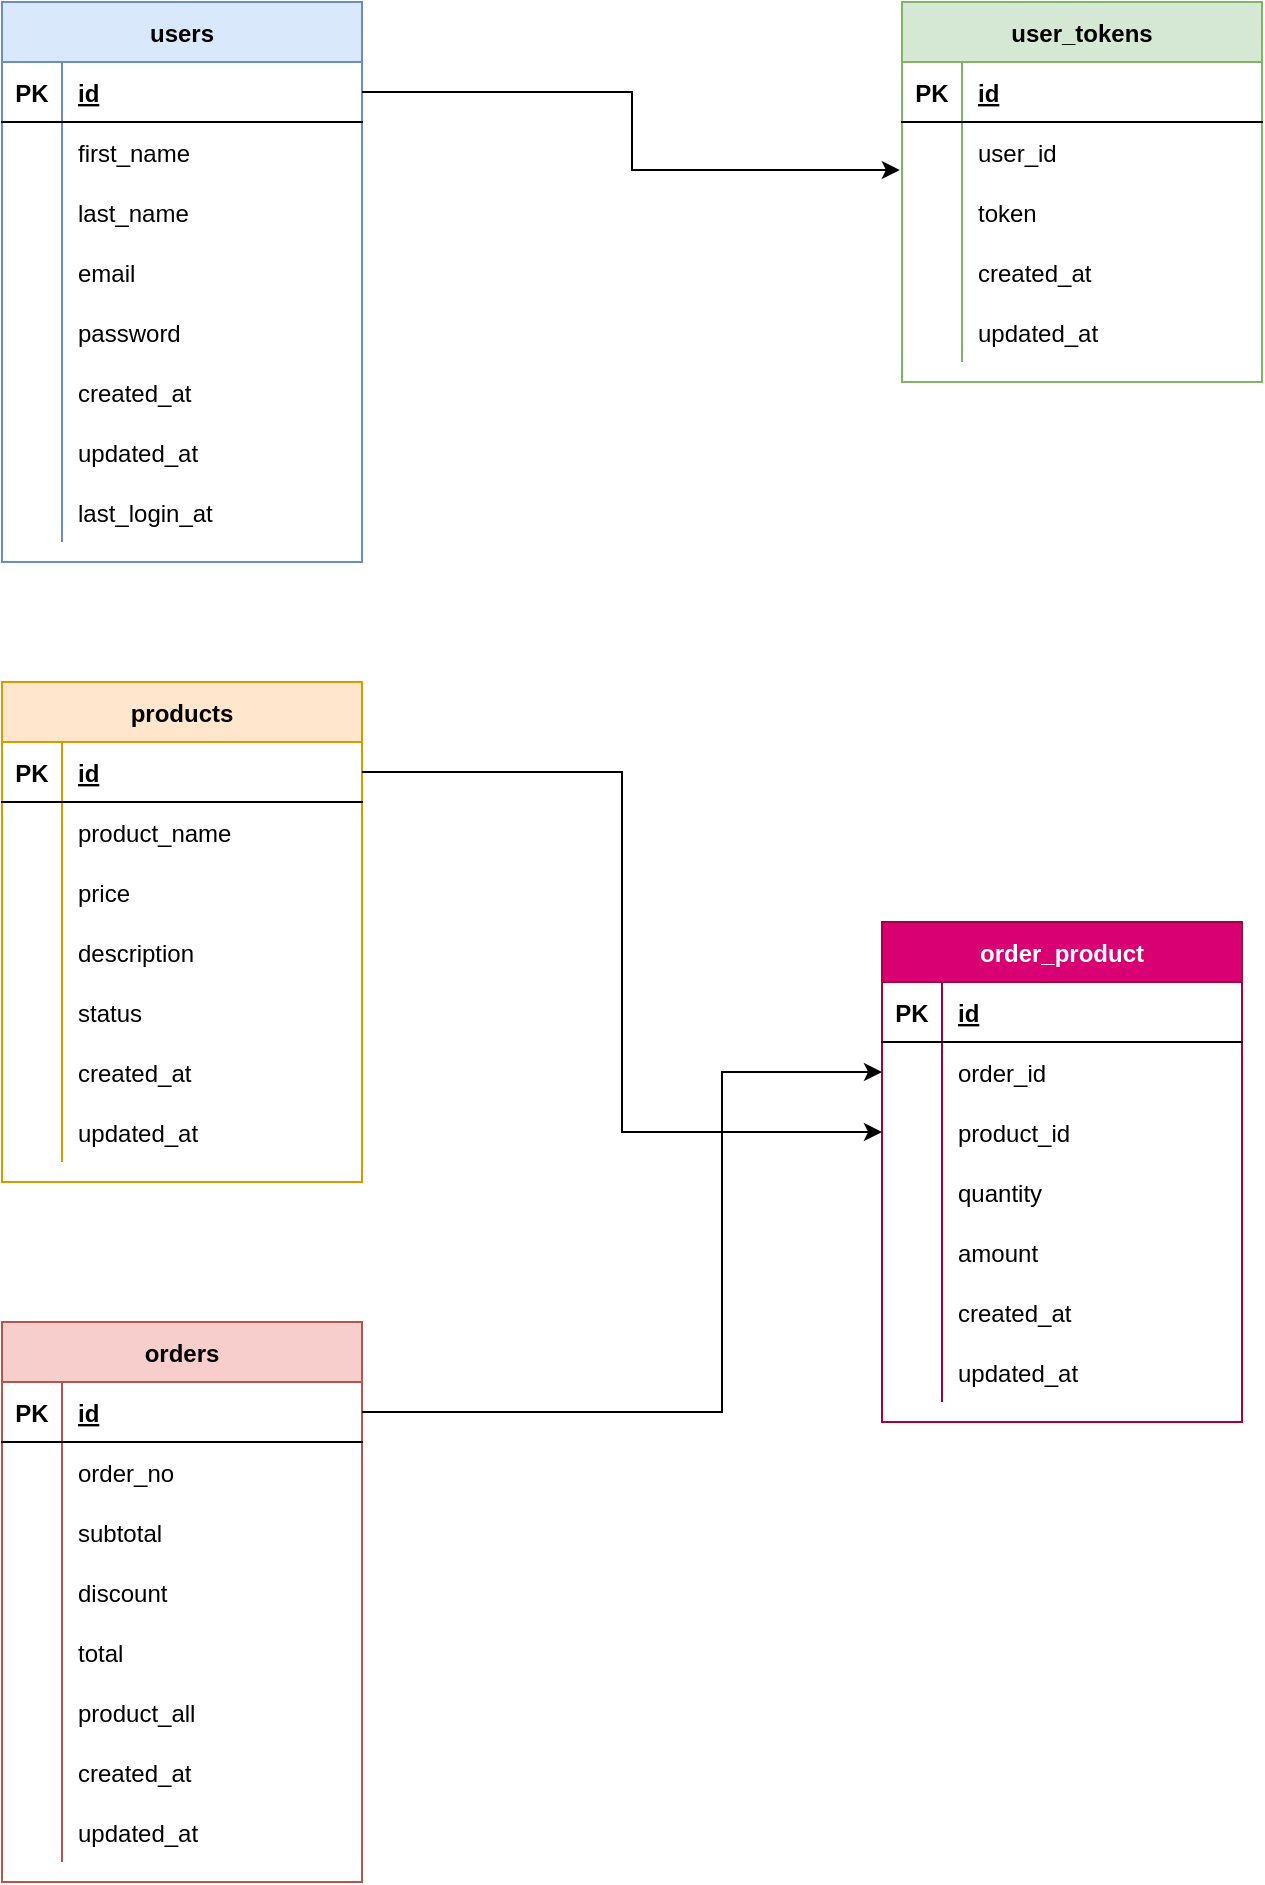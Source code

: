 <mxfile version="14.0.1" type="device"><diagram id="DrckvJwajh9rLquDDGyd" name="Page-1"><mxGraphModel dx="815" dy="413" grid="1" gridSize="10" guides="1" tooltips="1" connect="1" arrows="1" fold="1" page="1" pageScale="1" pageWidth="827" pageHeight="1169" math="0" shadow="0"><root><mxCell id="0"/><mxCell id="1" parent="0"/><mxCell id="rwX_MpKfvA4Z-yAMbCUO-1" value="users" style="shape=table;startSize=30;container=1;collapsible=1;childLayout=tableLayout;fixedRows=1;rowLines=0;fontStyle=1;align=center;resizeLast=1;fillColor=#dae8fc;strokeColor=#6c8ebf;" vertex="1" parent="1"><mxGeometry x="80" y="60" width="180" height="280" as="geometry"/></mxCell><mxCell id="rwX_MpKfvA4Z-yAMbCUO-2" value="" style="shape=partialRectangle;collapsible=0;dropTarget=0;pointerEvents=0;fillColor=none;top=0;left=0;bottom=1;right=0;points=[[0,0.5],[1,0.5]];portConstraint=eastwest;" vertex="1" parent="rwX_MpKfvA4Z-yAMbCUO-1"><mxGeometry y="30" width="180" height="30" as="geometry"/></mxCell><mxCell id="rwX_MpKfvA4Z-yAMbCUO-3" value="PK" style="shape=partialRectangle;connectable=0;fillColor=none;top=0;left=0;bottom=0;right=0;fontStyle=1;overflow=hidden;" vertex="1" parent="rwX_MpKfvA4Z-yAMbCUO-2"><mxGeometry width="30" height="30" as="geometry"/></mxCell><mxCell id="rwX_MpKfvA4Z-yAMbCUO-4" value="id" style="shape=partialRectangle;connectable=0;fillColor=none;top=0;left=0;bottom=0;right=0;align=left;spacingLeft=6;fontStyle=5;overflow=hidden;" vertex="1" parent="rwX_MpKfvA4Z-yAMbCUO-2"><mxGeometry x="30" width="150" height="30" as="geometry"/></mxCell><mxCell id="rwX_MpKfvA4Z-yAMbCUO-5" value="" style="shape=partialRectangle;collapsible=0;dropTarget=0;pointerEvents=0;fillColor=none;top=0;left=0;bottom=0;right=0;points=[[0,0.5],[1,0.5]];portConstraint=eastwest;" vertex="1" parent="rwX_MpKfvA4Z-yAMbCUO-1"><mxGeometry y="60" width="180" height="30" as="geometry"/></mxCell><mxCell id="rwX_MpKfvA4Z-yAMbCUO-6" value="" style="shape=partialRectangle;connectable=0;fillColor=none;top=0;left=0;bottom=0;right=0;editable=1;overflow=hidden;" vertex="1" parent="rwX_MpKfvA4Z-yAMbCUO-5"><mxGeometry width="30" height="30" as="geometry"/></mxCell><mxCell id="rwX_MpKfvA4Z-yAMbCUO-7" value="first_name" style="shape=partialRectangle;connectable=0;fillColor=none;top=0;left=0;bottom=0;right=0;align=left;spacingLeft=6;overflow=hidden;" vertex="1" parent="rwX_MpKfvA4Z-yAMbCUO-5"><mxGeometry x="30" width="150" height="30" as="geometry"/></mxCell><mxCell id="rwX_MpKfvA4Z-yAMbCUO-8" value="" style="shape=partialRectangle;collapsible=0;dropTarget=0;pointerEvents=0;fillColor=none;top=0;left=0;bottom=0;right=0;points=[[0,0.5],[1,0.5]];portConstraint=eastwest;" vertex="1" parent="rwX_MpKfvA4Z-yAMbCUO-1"><mxGeometry y="90" width="180" height="30" as="geometry"/></mxCell><mxCell id="rwX_MpKfvA4Z-yAMbCUO-9" value="" style="shape=partialRectangle;connectable=0;fillColor=none;top=0;left=0;bottom=0;right=0;editable=1;overflow=hidden;" vertex="1" parent="rwX_MpKfvA4Z-yAMbCUO-8"><mxGeometry width="30" height="30" as="geometry"/></mxCell><mxCell id="rwX_MpKfvA4Z-yAMbCUO-10" value="last_name" style="shape=partialRectangle;connectable=0;fillColor=none;top=0;left=0;bottom=0;right=0;align=left;spacingLeft=6;overflow=hidden;" vertex="1" parent="rwX_MpKfvA4Z-yAMbCUO-8"><mxGeometry x="30" width="150" height="30" as="geometry"/></mxCell><mxCell id="rwX_MpKfvA4Z-yAMbCUO-11" value="" style="shape=partialRectangle;collapsible=0;dropTarget=0;pointerEvents=0;fillColor=none;top=0;left=0;bottom=0;right=0;points=[[0,0.5],[1,0.5]];portConstraint=eastwest;" vertex="1" parent="rwX_MpKfvA4Z-yAMbCUO-1"><mxGeometry y="120" width="180" height="30" as="geometry"/></mxCell><mxCell id="rwX_MpKfvA4Z-yAMbCUO-12" value="" style="shape=partialRectangle;connectable=0;fillColor=none;top=0;left=0;bottom=0;right=0;editable=1;overflow=hidden;" vertex="1" parent="rwX_MpKfvA4Z-yAMbCUO-11"><mxGeometry width="30" height="30" as="geometry"/></mxCell><mxCell id="rwX_MpKfvA4Z-yAMbCUO-13" value="email" style="shape=partialRectangle;connectable=0;fillColor=none;top=0;left=0;bottom=0;right=0;align=left;spacingLeft=6;overflow=hidden;" vertex="1" parent="rwX_MpKfvA4Z-yAMbCUO-11"><mxGeometry x="30" width="150" height="30" as="geometry"/></mxCell><mxCell id="rwX_MpKfvA4Z-yAMbCUO-27" value="" style="shape=partialRectangle;collapsible=0;dropTarget=0;pointerEvents=0;fillColor=none;top=0;left=0;bottom=0;right=0;points=[[0,0.5],[1,0.5]];portConstraint=eastwest;" vertex="1" parent="rwX_MpKfvA4Z-yAMbCUO-1"><mxGeometry y="150" width="180" height="30" as="geometry"/></mxCell><mxCell id="rwX_MpKfvA4Z-yAMbCUO-28" value="" style="shape=partialRectangle;connectable=0;fillColor=none;top=0;left=0;bottom=0;right=0;editable=1;overflow=hidden;" vertex="1" parent="rwX_MpKfvA4Z-yAMbCUO-27"><mxGeometry width="30" height="30" as="geometry"/></mxCell><mxCell id="rwX_MpKfvA4Z-yAMbCUO-29" value="password" style="shape=partialRectangle;connectable=0;fillColor=none;top=0;left=0;bottom=0;right=0;align=left;spacingLeft=6;overflow=hidden;" vertex="1" parent="rwX_MpKfvA4Z-yAMbCUO-27"><mxGeometry x="30" width="150" height="30" as="geometry"/></mxCell><mxCell id="rwX_MpKfvA4Z-yAMbCUO-30" value="" style="shape=partialRectangle;collapsible=0;dropTarget=0;pointerEvents=0;fillColor=none;top=0;left=0;bottom=0;right=0;points=[[0,0.5],[1,0.5]];portConstraint=eastwest;" vertex="1" parent="rwX_MpKfvA4Z-yAMbCUO-1"><mxGeometry y="180" width="180" height="30" as="geometry"/></mxCell><mxCell id="rwX_MpKfvA4Z-yAMbCUO-31" value="" style="shape=partialRectangle;connectable=0;fillColor=none;top=0;left=0;bottom=0;right=0;editable=1;overflow=hidden;" vertex="1" parent="rwX_MpKfvA4Z-yAMbCUO-30"><mxGeometry width="30" height="30" as="geometry"/></mxCell><mxCell id="rwX_MpKfvA4Z-yAMbCUO-32" value="created_at" style="shape=partialRectangle;connectable=0;fillColor=none;top=0;left=0;bottom=0;right=0;align=left;spacingLeft=6;overflow=hidden;" vertex="1" parent="rwX_MpKfvA4Z-yAMbCUO-30"><mxGeometry x="30" width="150" height="30" as="geometry"/></mxCell><mxCell id="rwX_MpKfvA4Z-yAMbCUO-33" value="" style="shape=partialRectangle;collapsible=0;dropTarget=0;pointerEvents=0;fillColor=none;top=0;left=0;bottom=0;right=0;points=[[0,0.5],[1,0.5]];portConstraint=eastwest;" vertex="1" parent="rwX_MpKfvA4Z-yAMbCUO-1"><mxGeometry y="210" width="180" height="30" as="geometry"/></mxCell><mxCell id="rwX_MpKfvA4Z-yAMbCUO-34" value="" style="shape=partialRectangle;connectable=0;fillColor=none;top=0;left=0;bottom=0;right=0;editable=1;overflow=hidden;" vertex="1" parent="rwX_MpKfvA4Z-yAMbCUO-33"><mxGeometry width="30" height="30" as="geometry"/></mxCell><mxCell id="rwX_MpKfvA4Z-yAMbCUO-35" value="updated_at" style="shape=partialRectangle;connectable=0;fillColor=none;top=0;left=0;bottom=0;right=0;align=left;spacingLeft=6;overflow=hidden;" vertex="1" parent="rwX_MpKfvA4Z-yAMbCUO-33"><mxGeometry x="30" width="150" height="30" as="geometry"/></mxCell><mxCell id="rwX_MpKfvA4Z-yAMbCUO-36" value="" style="shape=partialRectangle;collapsible=0;dropTarget=0;pointerEvents=0;fillColor=none;top=0;left=0;bottom=0;right=0;points=[[0,0.5],[1,0.5]];portConstraint=eastwest;" vertex="1" parent="rwX_MpKfvA4Z-yAMbCUO-1"><mxGeometry y="240" width="180" height="30" as="geometry"/></mxCell><mxCell id="rwX_MpKfvA4Z-yAMbCUO-37" value="" style="shape=partialRectangle;connectable=0;fillColor=none;top=0;left=0;bottom=0;right=0;editable=1;overflow=hidden;" vertex="1" parent="rwX_MpKfvA4Z-yAMbCUO-36"><mxGeometry width="30" height="30" as="geometry"/></mxCell><mxCell id="rwX_MpKfvA4Z-yAMbCUO-38" value="last_login_at" style="shape=partialRectangle;connectable=0;fillColor=none;top=0;left=0;bottom=0;right=0;align=left;spacingLeft=6;overflow=hidden;" vertex="1" parent="rwX_MpKfvA4Z-yAMbCUO-36"><mxGeometry x="30" width="150" height="30" as="geometry"/></mxCell><mxCell id="rwX_MpKfvA4Z-yAMbCUO-14" value="user_tokens" style="shape=table;startSize=30;container=1;collapsible=1;childLayout=tableLayout;fixedRows=1;rowLines=0;fontStyle=1;align=center;resizeLast=1;fillColor=#d5e8d4;strokeColor=#82b366;" vertex="1" parent="1"><mxGeometry x="530" y="60" width="180" height="190" as="geometry"/></mxCell><mxCell id="rwX_MpKfvA4Z-yAMbCUO-15" value="" style="shape=partialRectangle;collapsible=0;dropTarget=0;pointerEvents=0;fillColor=none;top=0;left=0;bottom=1;right=0;points=[[0,0.5],[1,0.5]];portConstraint=eastwest;" vertex="1" parent="rwX_MpKfvA4Z-yAMbCUO-14"><mxGeometry y="30" width="180" height="30" as="geometry"/></mxCell><mxCell id="rwX_MpKfvA4Z-yAMbCUO-16" value="PK" style="shape=partialRectangle;connectable=0;fillColor=none;top=0;left=0;bottom=0;right=0;fontStyle=1;overflow=hidden;" vertex="1" parent="rwX_MpKfvA4Z-yAMbCUO-15"><mxGeometry width="30" height="30" as="geometry"/></mxCell><mxCell id="rwX_MpKfvA4Z-yAMbCUO-17" value="id" style="shape=partialRectangle;connectable=0;fillColor=none;top=0;left=0;bottom=0;right=0;align=left;spacingLeft=6;fontStyle=5;overflow=hidden;" vertex="1" parent="rwX_MpKfvA4Z-yAMbCUO-15"><mxGeometry x="30" width="150" height="30" as="geometry"/></mxCell><mxCell id="rwX_MpKfvA4Z-yAMbCUO-18" value="" style="shape=partialRectangle;collapsible=0;dropTarget=0;pointerEvents=0;fillColor=none;top=0;left=0;bottom=0;right=0;points=[[0,0.5],[1,0.5]];portConstraint=eastwest;" vertex="1" parent="rwX_MpKfvA4Z-yAMbCUO-14"><mxGeometry y="60" width="180" height="30" as="geometry"/></mxCell><mxCell id="rwX_MpKfvA4Z-yAMbCUO-19" value="" style="shape=partialRectangle;connectable=0;fillColor=none;top=0;left=0;bottom=0;right=0;editable=1;overflow=hidden;" vertex="1" parent="rwX_MpKfvA4Z-yAMbCUO-18"><mxGeometry width="30" height="30" as="geometry"/></mxCell><mxCell id="rwX_MpKfvA4Z-yAMbCUO-20" value="user_id" style="shape=partialRectangle;connectable=0;fillColor=none;top=0;left=0;bottom=0;right=0;align=left;spacingLeft=6;overflow=hidden;" vertex="1" parent="rwX_MpKfvA4Z-yAMbCUO-18"><mxGeometry x="30" width="150" height="30" as="geometry"/></mxCell><mxCell id="rwX_MpKfvA4Z-yAMbCUO-21" value="" style="shape=partialRectangle;collapsible=0;dropTarget=0;pointerEvents=0;fillColor=none;top=0;left=0;bottom=0;right=0;points=[[0,0.5],[1,0.5]];portConstraint=eastwest;" vertex="1" parent="rwX_MpKfvA4Z-yAMbCUO-14"><mxGeometry y="90" width="180" height="30" as="geometry"/></mxCell><mxCell id="rwX_MpKfvA4Z-yAMbCUO-22" value="" style="shape=partialRectangle;connectable=0;fillColor=none;top=0;left=0;bottom=0;right=0;editable=1;overflow=hidden;" vertex="1" parent="rwX_MpKfvA4Z-yAMbCUO-21"><mxGeometry width="30" height="30" as="geometry"/></mxCell><mxCell id="rwX_MpKfvA4Z-yAMbCUO-23" value="token" style="shape=partialRectangle;connectable=0;fillColor=none;top=0;left=0;bottom=0;right=0;align=left;spacingLeft=6;overflow=hidden;" vertex="1" parent="rwX_MpKfvA4Z-yAMbCUO-21"><mxGeometry x="30" width="150" height="30" as="geometry"/></mxCell><mxCell id="rwX_MpKfvA4Z-yAMbCUO-24" value="" style="shape=partialRectangle;collapsible=0;dropTarget=0;pointerEvents=0;fillColor=none;top=0;left=0;bottom=0;right=0;points=[[0,0.5],[1,0.5]];portConstraint=eastwest;" vertex="1" parent="rwX_MpKfvA4Z-yAMbCUO-14"><mxGeometry y="120" width="180" height="30" as="geometry"/></mxCell><mxCell id="rwX_MpKfvA4Z-yAMbCUO-25" value="" style="shape=partialRectangle;connectable=0;fillColor=none;top=0;left=0;bottom=0;right=0;editable=1;overflow=hidden;" vertex="1" parent="rwX_MpKfvA4Z-yAMbCUO-24"><mxGeometry width="30" height="30" as="geometry"/></mxCell><mxCell id="rwX_MpKfvA4Z-yAMbCUO-26" value="created_at" style="shape=partialRectangle;connectable=0;fillColor=none;top=0;left=0;bottom=0;right=0;align=left;spacingLeft=6;overflow=hidden;" vertex="1" parent="rwX_MpKfvA4Z-yAMbCUO-24"><mxGeometry x="30" width="150" height="30" as="geometry"/></mxCell><mxCell id="rwX_MpKfvA4Z-yAMbCUO-39" value="" style="shape=partialRectangle;collapsible=0;dropTarget=0;pointerEvents=0;fillColor=none;top=0;left=0;bottom=0;right=0;points=[[0,0.5],[1,0.5]];portConstraint=eastwest;" vertex="1" parent="rwX_MpKfvA4Z-yAMbCUO-14"><mxGeometry y="150" width="180" height="30" as="geometry"/></mxCell><mxCell id="rwX_MpKfvA4Z-yAMbCUO-40" value="" style="shape=partialRectangle;connectable=0;fillColor=none;top=0;left=0;bottom=0;right=0;editable=1;overflow=hidden;" vertex="1" parent="rwX_MpKfvA4Z-yAMbCUO-39"><mxGeometry width="30" height="30" as="geometry"/></mxCell><mxCell id="rwX_MpKfvA4Z-yAMbCUO-41" value="updated_at" style="shape=partialRectangle;connectable=0;fillColor=none;top=0;left=0;bottom=0;right=0;align=left;spacingLeft=6;overflow=hidden;" vertex="1" parent="rwX_MpKfvA4Z-yAMbCUO-39"><mxGeometry x="30" width="150" height="30" as="geometry"/></mxCell><mxCell id="rwX_MpKfvA4Z-yAMbCUO-68" value="products" style="shape=table;startSize=30;container=1;collapsible=1;childLayout=tableLayout;fixedRows=1;rowLines=0;fontStyle=1;align=center;resizeLast=1;fillColor=#ffe6cc;strokeColor=#d79b00;" vertex="1" parent="1"><mxGeometry x="80" y="400" width="180" height="250" as="geometry"/></mxCell><mxCell id="rwX_MpKfvA4Z-yAMbCUO-69" value="" style="shape=partialRectangle;collapsible=0;dropTarget=0;pointerEvents=0;fillColor=none;top=0;left=0;bottom=1;right=0;points=[[0,0.5],[1,0.5]];portConstraint=eastwest;" vertex="1" parent="rwX_MpKfvA4Z-yAMbCUO-68"><mxGeometry y="30" width="180" height="30" as="geometry"/></mxCell><mxCell id="rwX_MpKfvA4Z-yAMbCUO-70" value="PK" style="shape=partialRectangle;connectable=0;fillColor=none;top=0;left=0;bottom=0;right=0;fontStyle=1;overflow=hidden;" vertex="1" parent="rwX_MpKfvA4Z-yAMbCUO-69"><mxGeometry width="30" height="30" as="geometry"/></mxCell><mxCell id="rwX_MpKfvA4Z-yAMbCUO-71" value="id" style="shape=partialRectangle;connectable=0;fillColor=none;top=0;left=0;bottom=0;right=0;align=left;spacingLeft=6;fontStyle=5;overflow=hidden;" vertex="1" parent="rwX_MpKfvA4Z-yAMbCUO-69"><mxGeometry x="30" width="150" height="30" as="geometry"/></mxCell><mxCell id="rwX_MpKfvA4Z-yAMbCUO-72" value="" style="shape=partialRectangle;collapsible=0;dropTarget=0;pointerEvents=0;fillColor=none;top=0;left=0;bottom=0;right=0;points=[[0,0.5],[1,0.5]];portConstraint=eastwest;" vertex="1" parent="rwX_MpKfvA4Z-yAMbCUO-68"><mxGeometry y="60" width="180" height="30" as="geometry"/></mxCell><mxCell id="rwX_MpKfvA4Z-yAMbCUO-73" value="" style="shape=partialRectangle;connectable=0;fillColor=none;top=0;left=0;bottom=0;right=0;editable=1;overflow=hidden;" vertex="1" parent="rwX_MpKfvA4Z-yAMbCUO-72"><mxGeometry width="30" height="30" as="geometry"/></mxCell><mxCell id="rwX_MpKfvA4Z-yAMbCUO-74" value="product_name" style="shape=partialRectangle;connectable=0;fillColor=none;top=0;left=0;bottom=0;right=0;align=left;spacingLeft=6;overflow=hidden;" vertex="1" parent="rwX_MpKfvA4Z-yAMbCUO-72"><mxGeometry x="30" width="150" height="30" as="geometry"/></mxCell><mxCell id="rwX_MpKfvA4Z-yAMbCUO-75" value="" style="shape=partialRectangle;collapsible=0;dropTarget=0;pointerEvents=0;fillColor=none;top=0;left=0;bottom=0;right=0;points=[[0,0.5],[1,0.5]];portConstraint=eastwest;" vertex="1" parent="rwX_MpKfvA4Z-yAMbCUO-68"><mxGeometry y="90" width="180" height="30" as="geometry"/></mxCell><mxCell id="rwX_MpKfvA4Z-yAMbCUO-76" value="" style="shape=partialRectangle;connectable=0;fillColor=none;top=0;left=0;bottom=0;right=0;editable=1;overflow=hidden;" vertex="1" parent="rwX_MpKfvA4Z-yAMbCUO-75"><mxGeometry width="30" height="30" as="geometry"/></mxCell><mxCell id="rwX_MpKfvA4Z-yAMbCUO-77" value="price" style="shape=partialRectangle;connectable=0;fillColor=none;top=0;left=0;bottom=0;right=0;align=left;spacingLeft=6;overflow=hidden;" vertex="1" parent="rwX_MpKfvA4Z-yAMbCUO-75"><mxGeometry x="30" width="150" height="30" as="geometry"/></mxCell><mxCell id="rwX_MpKfvA4Z-yAMbCUO-78" value="" style="shape=partialRectangle;collapsible=0;dropTarget=0;pointerEvents=0;fillColor=none;top=0;left=0;bottom=0;right=0;points=[[0,0.5],[1,0.5]];portConstraint=eastwest;" vertex="1" parent="rwX_MpKfvA4Z-yAMbCUO-68"><mxGeometry y="120" width="180" height="30" as="geometry"/></mxCell><mxCell id="rwX_MpKfvA4Z-yAMbCUO-79" value="" style="shape=partialRectangle;connectable=0;fillColor=none;top=0;left=0;bottom=0;right=0;editable=1;overflow=hidden;" vertex="1" parent="rwX_MpKfvA4Z-yAMbCUO-78"><mxGeometry width="30" height="30" as="geometry"/></mxCell><mxCell id="rwX_MpKfvA4Z-yAMbCUO-80" value="description" style="shape=partialRectangle;connectable=0;fillColor=none;top=0;left=0;bottom=0;right=0;align=left;spacingLeft=6;overflow=hidden;" vertex="1" parent="rwX_MpKfvA4Z-yAMbCUO-78"><mxGeometry x="30" width="150" height="30" as="geometry"/></mxCell><mxCell id="rwX_MpKfvA4Z-yAMbCUO-81" value="" style="shape=partialRectangle;collapsible=0;dropTarget=0;pointerEvents=0;fillColor=none;top=0;left=0;bottom=0;right=0;points=[[0,0.5],[1,0.5]];portConstraint=eastwest;" vertex="1" parent="rwX_MpKfvA4Z-yAMbCUO-68"><mxGeometry y="150" width="180" height="30" as="geometry"/></mxCell><mxCell id="rwX_MpKfvA4Z-yAMbCUO-82" value="" style="shape=partialRectangle;connectable=0;fillColor=none;top=0;left=0;bottom=0;right=0;editable=1;overflow=hidden;" vertex="1" parent="rwX_MpKfvA4Z-yAMbCUO-81"><mxGeometry width="30" height="30" as="geometry"/></mxCell><mxCell id="rwX_MpKfvA4Z-yAMbCUO-83" value="status" style="shape=partialRectangle;connectable=0;fillColor=none;top=0;left=0;bottom=0;right=0;align=left;spacingLeft=6;overflow=hidden;" vertex="1" parent="rwX_MpKfvA4Z-yAMbCUO-81"><mxGeometry x="30" width="150" height="30" as="geometry"/></mxCell><mxCell id="rwX_MpKfvA4Z-yAMbCUO-84" value="" style="shape=partialRectangle;collapsible=0;dropTarget=0;pointerEvents=0;fillColor=none;top=0;left=0;bottom=0;right=0;points=[[0,0.5],[1,0.5]];portConstraint=eastwest;" vertex="1" parent="rwX_MpKfvA4Z-yAMbCUO-68"><mxGeometry y="180" width="180" height="30" as="geometry"/></mxCell><mxCell id="rwX_MpKfvA4Z-yAMbCUO-85" value="" style="shape=partialRectangle;connectable=0;fillColor=none;top=0;left=0;bottom=0;right=0;editable=1;overflow=hidden;" vertex="1" parent="rwX_MpKfvA4Z-yAMbCUO-84"><mxGeometry width="30" height="30" as="geometry"/></mxCell><mxCell id="rwX_MpKfvA4Z-yAMbCUO-86" value="created_at" style="shape=partialRectangle;connectable=0;fillColor=none;top=0;left=0;bottom=0;right=0;align=left;spacingLeft=6;overflow=hidden;" vertex="1" parent="rwX_MpKfvA4Z-yAMbCUO-84"><mxGeometry x="30" width="150" height="30" as="geometry"/></mxCell><mxCell id="rwX_MpKfvA4Z-yAMbCUO-106" value="" style="shape=partialRectangle;collapsible=0;dropTarget=0;pointerEvents=0;fillColor=none;top=0;left=0;bottom=0;right=0;points=[[0,0.5],[1,0.5]];portConstraint=eastwest;" vertex="1" parent="rwX_MpKfvA4Z-yAMbCUO-68"><mxGeometry y="210" width="180" height="30" as="geometry"/></mxCell><mxCell id="rwX_MpKfvA4Z-yAMbCUO-107" value="" style="shape=partialRectangle;connectable=0;fillColor=none;top=0;left=0;bottom=0;right=0;editable=1;overflow=hidden;" vertex="1" parent="rwX_MpKfvA4Z-yAMbCUO-106"><mxGeometry width="30" height="30" as="geometry"/></mxCell><mxCell id="rwX_MpKfvA4Z-yAMbCUO-108" value="updated_at" style="shape=partialRectangle;connectable=0;fillColor=none;top=0;left=0;bottom=0;right=0;align=left;spacingLeft=6;overflow=hidden;" vertex="1" parent="rwX_MpKfvA4Z-yAMbCUO-106"><mxGeometry x="30" width="150" height="30" as="geometry"/></mxCell><mxCell id="rwX_MpKfvA4Z-yAMbCUO-109" value="orders" style="shape=table;startSize=30;container=1;collapsible=1;childLayout=tableLayout;fixedRows=1;rowLines=0;fontStyle=1;align=center;resizeLast=1;fillColor=#f8cecc;strokeColor=#b85450;" vertex="1" parent="1"><mxGeometry x="80" y="720" width="180" height="280" as="geometry"/></mxCell><mxCell id="rwX_MpKfvA4Z-yAMbCUO-110" value="" style="shape=partialRectangle;collapsible=0;dropTarget=0;pointerEvents=0;fillColor=none;top=0;left=0;bottom=1;right=0;points=[[0,0.5],[1,0.5]];portConstraint=eastwest;" vertex="1" parent="rwX_MpKfvA4Z-yAMbCUO-109"><mxGeometry y="30" width="180" height="30" as="geometry"/></mxCell><mxCell id="rwX_MpKfvA4Z-yAMbCUO-111" value="PK" style="shape=partialRectangle;connectable=0;fillColor=none;top=0;left=0;bottom=0;right=0;fontStyle=1;overflow=hidden;" vertex="1" parent="rwX_MpKfvA4Z-yAMbCUO-110"><mxGeometry width="30" height="30" as="geometry"/></mxCell><mxCell id="rwX_MpKfvA4Z-yAMbCUO-112" value="id" style="shape=partialRectangle;connectable=0;fillColor=none;top=0;left=0;bottom=0;right=0;align=left;spacingLeft=6;fontStyle=5;overflow=hidden;" vertex="1" parent="rwX_MpKfvA4Z-yAMbCUO-110"><mxGeometry x="30" width="150" height="30" as="geometry"/></mxCell><mxCell id="rwX_MpKfvA4Z-yAMbCUO-113" value="" style="shape=partialRectangle;collapsible=0;dropTarget=0;pointerEvents=0;fillColor=none;top=0;left=0;bottom=0;right=0;points=[[0,0.5],[1,0.5]];portConstraint=eastwest;" vertex="1" parent="rwX_MpKfvA4Z-yAMbCUO-109"><mxGeometry y="60" width="180" height="30" as="geometry"/></mxCell><mxCell id="rwX_MpKfvA4Z-yAMbCUO-114" value="" style="shape=partialRectangle;connectable=0;fillColor=none;top=0;left=0;bottom=0;right=0;editable=1;overflow=hidden;" vertex="1" parent="rwX_MpKfvA4Z-yAMbCUO-113"><mxGeometry width="30" height="30" as="geometry"/></mxCell><mxCell id="rwX_MpKfvA4Z-yAMbCUO-115" value="order_no" style="shape=partialRectangle;connectable=0;fillColor=none;top=0;left=0;bottom=0;right=0;align=left;spacingLeft=6;overflow=hidden;" vertex="1" parent="rwX_MpKfvA4Z-yAMbCUO-113"><mxGeometry x="30" width="150" height="30" as="geometry"/></mxCell><mxCell id="rwX_MpKfvA4Z-yAMbCUO-116" value="" style="shape=partialRectangle;collapsible=0;dropTarget=0;pointerEvents=0;fillColor=none;top=0;left=0;bottom=0;right=0;points=[[0,0.5],[1,0.5]];portConstraint=eastwest;" vertex="1" parent="rwX_MpKfvA4Z-yAMbCUO-109"><mxGeometry y="90" width="180" height="30" as="geometry"/></mxCell><mxCell id="rwX_MpKfvA4Z-yAMbCUO-117" value="" style="shape=partialRectangle;connectable=0;fillColor=none;top=0;left=0;bottom=0;right=0;editable=1;overflow=hidden;" vertex="1" parent="rwX_MpKfvA4Z-yAMbCUO-116"><mxGeometry width="30" height="30" as="geometry"/></mxCell><mxCell id="rwX_MpKfvA4Z-yAMbCUO-118" value="subtotal" style="shape=partialRectangle;connectable=0;fillColor=none;top=0;left=0;bottom=0;right=0;align=left;spacingLeft=6;overflow=hidden;" vertex="1" parent="rwX_MpKfvA4Z-yAMbCUO-116"><mxGeometry x="30" width="150" height="30" as="geometry"/></mxCell><mxCell id="rwX_MpKfvA4Z-yAMbCUO-119" value="" style="shape=partialRectangle;collapsible=0;dropTarget=0;pointerEvents=0;fillColor=none;top=0;left=0;bottom=0;right=0;points=[[0,0.5],[1,0.5]];portConstraint=eastwest;" vertex="1" parent="rwX_MpKfvA4Z-yAMbCUO-109"><mxGeometry y="120" width="180" height="30" as="geometry"/></mxCell><mxCell id="rwX_MpKfvA4Z-yAMbCUO-120" value="" style="shape=partialRectangle;connectable=0;fillColor=none;top=0;left=0;bottom=0;right=0;editable=1;overflow=hidden;" vertex="1" parent="rwX_MpKfvA4Z-yAMbCUO-119"><mxGeometry width="30" height="30" as="geometry"/></mxCell><mxCell id="rwX_MpKfvA4Z-yAMbCUO-121" value="discount" style="shape=partialRectangle;connectable=0;fillColor=none;top=0;left=0;bottom=0;right=0;align=left;spacingLeft=6;overflow=hidden;" vertex="1" parent="rwX_MpKfvA4Z-yAMbCUO-119"><mxGeometry x="30" width="150" height="30" as="geometry"/></mxCell><mxCell id="rwX_MpKfvA4Z-yAMbCUO-122" value="" style="shape=partialRectangle;collapsible=0;dropTarget=0;pointerEvents=0;fillColor=none;top=0;left=0;bottom=0;right=0;points=[[0,0.5],[1,0.5]];portConstraint=eastwest;" vertex="1" parent="rwX_MpKfvA4Z-yAMbCUO-109"><mxGeometry y="150" width="180" height="30" as="geometry"/></mxCell><mxCell id="rwX_MpKfvA4Z-yAMbCUO-123" value="" style="shape=partialRectangle;connectable=0;fillColor=none;top=0;left=0;bottom=0;right=0;editable=1;overflow=hidden;" vertex="1" parent="rwX_MpKfvA4Z-yAMbCUO-122"><mxGeometry width="30" height="30" as="geometry"/></mxCell><mxCell id="rwX_MpKfvA4Z-yAMbCUO-124" value="total" style="shape=partialRectangle;connectable=0;fillColor=none;top=0;left=0;bottom=0;right=0;align=left;spacingLeft=6;overflow=hidden;" vertex="1" parent="rwX_MpKfvA4Z-yAMbCUO-122"><mxGeometry x="30" width="150" height="30" as="geometry"/></mxCell><mxCell id="rwX_MpKfvA4Z-yAMbCUO-125" value="" style="shape=partialRectangle;collapsible=0;dropTarget=0;pointerEvents=0;fillColor=none;top=0;left=0;bottom=0;right=0;points=[[0,0.5],[1,0.5]];portConstraint=eastwest;" vertex="1" parent="rwX_MpKfvA4Z-yAMbCUO-109"><mxGeometry y="180" width="180" height="30" as="geometry"/></mxCell><mxCell id="rwX_MpKfvA4Z-yAMbCUO-126" value="" style="shape=partialRectangle;connectable=0;fillColor=none;top=0;left=0;bottom=0;right=0;editable=1;overflow=hidden;" vertex="1" parent="rwX_MpKfvA4Z-yAMbCUO-125"><mxGeometry width="30" height="30" as="geometry"/></mxCell><mxCell id="rwX_MpKfvA4Z-yAMbCUO-127" value="product_all" style="shape=partialRectangle;connectable=0;fillColor=none;top=0;left=0;bottom=0;right=0;align=left;spacingLeft=6;overflow=hidden;" vertex="1" parent="rwX_MpKfvA4Z-yAMbCUO-125"><mxGeometry x="30" width="150" height="30" as="geometry"/></mxCell><mxCell id="rwX_MpKfvA4Z-yAMbCUO-147" value="" style="shape=partialRectangle;collapsible=0;dropTarget=0;pointerEvents=0;fillColor=none;top=0;left=0;bottom=0;right=0;points=[[0,0.5],[1,0.5]];portConstraint=eastwest;" vertex="1" parent="rwX_MpKfvA4Z-yAMbCUO-109"><mxGeometry y="210" width="180" height="30" as="geometry"/></mxCell><mxCell id="rwX_MpKfvA4Z-yAMbCUO-148" value="" style="shape=partialRectangle;connectable=0;fillColor=none;top=0;left=0;bottom=0;right=0;editable=1;overflow=hidden;" vertex="1" parent="rwX_MpKfvA4Z-yAMbCUO-147"><mxGeometry width="30" height="30" as="geometry"/></mxCell><mxCell id="rwX_MpKfvA4Z-yAMbCUO-149" value="created_at" style="shape=partialRectangle;connectable=0;fillColor=none;top=0;left=0;bottom=0;right=0;align=left;spacingLeft=6;overflow=hidden;" vertex="1" parent="rwX_MpKfvA4Z-yAMbCUO-147"><mxGeometry x="30" width="150" height="30" as="geometry"/></mxCell><mxCell id="rwX_MpKfvA4Z-yAMbCUO-150" value="" style="shape=partialRectangle;collapsible=0;dropTarget=0;pointerEvents=0;fillColor=none;top=0;left=0;bottom=0;right=0;points=[[0,0.5],[1,0.5]];portConstraint=eastwest;" vertex="1" parent="rwX_MpKfvA4Z-yAMbCUO-109"><mxGeometry y="240" width="180" height="30" as="geometry"/></mxCell><mxCell id="rwX_MpKfvA4Z-yAMbCUO-151" value="" style="shape=partialRectangle;connectable=0;fillColor=none;top=0;left=0;bottom=0;right=0;editable=1;overflow=hidden;" vertex="1" parent="rwX_MpKfvA4Z-yAMbCUO-150"><mxGeometry width="30" height="30" as="geometry"/></mxCell><mxCell id="rwX_MpKfvA4Z-yAMbCUO-152" value="updated_at" style="shape=partialRectangle;connectable=0;fillColor=none;top=0;left=0;bottom=0;right=0;align=left;spacingLeft=6;overflow=hidden;" vertex="1" parent="rwX_MpKfvA4Z-yAMbCUO-150"><mxGeometry x="30" width="150" height="30" as="geometry"/></mxCell><mxCell id="rwX_MpKfvA4Z-yAMbCUO-153" value="order_product" style="shape=table;startSize=30;container=1;collapsible=1;childLayout=tableLayout;fixedRows=1;rowLines=0;fontStyle=1;align=center;resizeLast=1;fillColor=#d80073;strokeColor=#A50040;fontColor=#ffffff;" vertex="1" parent="1"><mxGeometry x="520" y="520" width="180" height="250" as="geometry"/></mxCell><mxCell id="rwX_MpKfvA4Z-yAMbCUO-154" value="" style="shape=partialRectangle;collapsible=0;dropTarget=0;pointerEvents=0;fillColor=none;top=0;left=0;bottom=1;right=0;points=[[0,0.5],[1,0.5]];portConstraint=eastwest;" vertex="1" parent="rwX_MpKfvA4Z-yAMbCUO-153"><mxGeometry y="30" width="180" height="30" as="geometry"/></mxCell><mxCell id="rwX_MpKfvA4Z-yAMbCUO-155" value="PK" style="shape=partialRectangle;connectable=0;fillColor=none;top=0;left=0;bottom=0;right=0;fontStyle=1;overflow=hidden;" vertex="1" parent="rwX_MpKfvA4Z-yAMbCUO-154"><mxGeometry width="30" height="30" as="geometry"/></mxCell><mxCell id="rwX_MpKfvA4Z-yAMbCUO-156" value="id" style="shape=partialRectangle;connectable=0;fillColor=none;top=0;left=0;bottom=0;right=0;align=left;spacingLeft=6;fontStyle=5;overflow=hidden;" vertex="1" parent="rwX_MpKfvA4Z-yAMbCUO-154"><mxGeometry x="30" width="150" height="30" as="geometry"/></mxCell><mxCell id="rwX_MpKfvA4Z-yAMbCUO-157" value="" style="shape=partialRectangle;collapsible=0;dropTarget=0;pointerEvents=0;fillColor=none;top=0;left=0;bottom=0;right=0;points=[[0,0.5],[1,0.5]];portConstraint=eastwest;" vertex="1" parent="rwX_MpKfvA4Z-yAMbCUO-153"><mxGeometry y="60" width="180" height="30" as="geometry"/></mxCell><mxCell id="rwX_MpKfvA4Z-yAMbCUO-158" value="" style="shape=partialRectangle;connectable=0;fillColor=none;top=0;left=0;bottom=0;right=0;editable=1;overflow=hidden;" vertex="1" parent="rwX_MpKfvA4Z-yAMbCUO-157"><mxGeometry width="30" height="30" as="geometry"/></mxCell><mxCell id="rwX_MpKfvA4Z-yAMbCUO-159" value="order_id" style="shape=partialRectangle;connectable=0;fillColor=none;top=0;left=0;bottom=0;right=0;align=left;spacingLeft=6;overflow=hidden;" vertex="1" parent="rwX_MpKfvA4Z-yAMbCUO-157"><mxGeometry x="30" width="150" height="30" as="geometry"/></mxCell><mxCell id="rwX_MpKfvA4Z-yAMbCUO-160" value="" style="shape=partialRectangle;collapsible=0;dropTarget=0;pointerEvents=0;fillColor=none;top=0;left=0;bottom=0;right=0;points=[[0,0.5],[1,0.5]];portConstraint=eastwest;" vertex="1" parent="rwX_MpKfvA4Z-yAMbCUO-153"><mxGeometry y="90" width="180" height="30" as="geometry"/></mxCell><mxCell id="rwX_MpKfvA4Z-yAMbCUO-161" value="" style="shape=partialRectangle;connectable=0;fillColor=none;top=0;left=0;bottom=0;right=0;editable=1;overflow=hidden;" vertex="1" parent="rwX_MpKfvA4Z-yAMbCUO-160"><mxGeometry width="30" height="30" as="geometry"/></mxCell><mxCell id="rwX_MpKfvA4Z-yAMbCUO-162" value="product_id" style="shape=partialRectangle;connectable=0;fillColor=none;top=0;left=0;bottom=0;right=0;align=left;spacingLeft=6;overflow=hidden;" vertex="1" parent="rwX_MpKfvA4Z-yAMbCUO-160"><mxGeometry x="30" width="150" height="30" as="geometry"/></mxCell><mxCell id="rwX_MpKfvA4Z-yAMbCUO-163" value="" style="shape=partialRectangle;collapsible=0;dropTarget=0;pointerEvents=0;fillColor=none;top=0;left=0;bottom=0;right=0;points=[[0,0.5],[1,0.5]];portConstraint=eastwest;" vertex="1" parent="rwX_MpKfvA4Z-yAMbCUO-153"><mxGeometry y="120" width="180" height="30" as="geometry"/></mxCell><mxCell id="rwX_MpKfvA4Z-yAMbCUO-164" value="" style="shape=partialRectangle;connectable=0;fillColor=none;top=0;left=0;bottom=0;right=0;editable=1;overflow=hidden;" vertex="1" parent="rwX_MpKfvA4Z-yAMbCUO-163"><mxGeometry width="30" height="30" as="geometry"/></mxCell><mxCell id="rwX_MpKfvA4Z-yAMbCUO-165" value="quantity" style="shape=partialRectangle;connectable=0;fillColor=none;top=0;left=0;bottom=0;right=0;align=left;spacingLeft=6;overflow=hidden;" vertex="1" parent="rwX_MpKfvA4Z-yAMbCUO-163"><mxGeometry x="30" width="150" height="30" as="geometry"/></mxCell><mxCell id="rwX_MpKfvA4Z-yAMbCUO-166" value="" style="shape=partialRectangle;collapsible=0;dropTarget=0;pointerEvents=0;fillColor=none;top=0;left=0;bottom=0;right=0;points=[[0,0.5],[1,0.5]];portConstraint=eastwest;" vertex="1" parent="rwX_MpKfvA4Z-yAMbCUO-153"><mxGeometry y="150" width="180" height="30" as="geometry"/></mxCell><mxCell id="rwX_MpKfvA4Z-yAMbCUO-167" value="" style="shape=partialRectangle;connectable=0;fillColor=none;top=0;left=0;bottom=0;right=0;editable=1;overflow=hidden;" vertex="1" parent="rwX_MpKfvA4Z-yAMbCUO-166"><mxGeometry width="30" height="30" as="geometry"/></mxCell><mxCell id="rwX_MpKfvA4Z-yAMbCUO-168" value="amount" style="shape=partialRectangle;connectable=0;fillColor=none;top=0;left=0;bottom=0;right=0;align=left;spacingLeft=6;overflow=hidden;" vertex="1" parent="rwX_MpKfvA4Z-yAMbCUO-166"><mxGeometry x="30" width="150" height="30" as="geometry"/></mxCell><mxCell id="rwX_MpKfvA4Z-yAMbCUO-169" value="" style="shape=partialRectangle;collapsible=0;dropTarget=0;pointerEvents=0;fillColor=none;top=0;left=0;bottom=0;right=0;points=[[0,0.5],[1,0.5]];portConstraint=eastwest;" vertex="1" parent="rwX_MpKfvA4Z-yAMbCUO-153"><mxGeometry y="180" width="180" height="30" as="geometry"/></mxCell><mxCell id="rwX_MpKfvA4Z-yAMbCUO-170" value="" style="shape=partialRectangle;connectable=0;fillColor=none;top=0;left=0;bottom=0;right=0;editable=1;overflow=hidden;" vertex="1" parent="rwX_MpKfvA4Z-yAMbCUO-169"><mxGeometry width="30" height="30" as="geometry"/></mxCell><mxCell id="rwX_MpKfvA4Z-yAMbCUO-171" value="created_at" style="shape=partialRectangle;connectable=0;fillColor=none;top=0;left=0;bottom=0;right=0;align=left;spacingLeft=6;overflow=hidden;" vertex="1" parent="rwX_MpKfvA4Z-yAMbCUO-169"><mxGeometry x="30" width="150" height="30" as="geometry"/></mxCell><mxCell id="rwX_MpKfvA4Z-yAMbCUO-172" value="" style="shape=partialRectangle;collapsible=0;dropTarget=0;pointerEvents=0;fillColor=none;top=0;left=0;bottom=0;right=0;points=[[0,0.5],[1,0.5]];portConstraint=eastwest;" vertex="1" parent="rwX_MpKfvA4Z-yAMbCUO-153"><mxGeometry y="210" width="180" height="30" as="geometry"/></mxCell><mxCell id="rwX_MpKfvA4Z-yAMbCUO-173" value="" style="shape=partialRectangle;connectable=0;fillColor=none;top=0;left=0;bottom=0;right=0;editable=1;overflow=hidden;" vertex="1" parent="rwX_MpKfvA4Z-yAMbCUO-172"><mxGeometry width="30" height="30" as="geometry"/></mxCell><mxCell id="rwX_MpKfvA4Z-yAMbCUO-174" value="updated_at" style="shape=partialRectangle;connectable=0;fillColor=none;top=0;left=0;bottom=0;right=0;align=left;spacingLeft=6;overflow=hidden;" vertex="1" parent="rwX_MpKfvA4Z-yAMbCUO-172"><mxGeometry x="30" width="150" height="30" as="geometry"/></mxCell><mxCell id="rwX_MpKfvA4Z-yAMbCUO-175" style="edgeStyle=orthogonalEdgeStyle;rounded=0;orthogonalLoop=1;jettySize=auto;html=1;entryX=-0.006;entryY=0.8;entryDx=0;entryDy=0;entryPerimeter=0;" edge="1" parent="1" source="rwX_MpKfvA4Z-yAMbCUO-2" target="rwX_MpKfvA4Z-yAMbCUO-18"><mxGeometry relative="1" as="geometry"/></mxCell><mxCell id="rwX_MpKfvA4Z-yAMbCUO-176" style="edgeStyle=orthogonalEdgeStyle;rounded=0;orthogonalLoop=1;jettySize=auto;html=1;entryX=0;entryY=0.5;entryDx=0;entryDy=0;" edge="1" parent="1" source="rwX_MpKfvA4Z-yAMbCUO-69" target="rwX_MpKfvA4Z-yAMbCUO-160"><mxGeometry relative="1" as="geometry"/></mxCell><mxCell id="rwX_MpKfvA4Z-yAMbCUO-177" style="edgeStyle=orthogonalEdgeStyle;rounded=0;orthogonalLoop=1;jettySize=auto;html=1;" edge="1" parent="1" source="rwX_MpKfvA4Z-yAMbCUO-110" target="rwX_MpKfvA4Z-yAMbCUO-157"><mxGeometry relative="1" as="geometry"><Array as="points"><mxPoint x="440" y="765"/><mxPoint x="440" y="595"/></Array></mxGeometry></mxCell></root></mxGraphModel></diagram></mxfile>